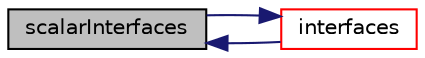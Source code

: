 digraph "scalarInterfaces"
{
  bgcolor="transparent";
  edge [fontname="Helvetica",fontsize="10",labelfontname="Helvetica",labelfontsize="10"];
  node [fontname="Helvetica",fontsize="10",shape=record];
  rankdir="LR";
  Node1 [label="scalarInterfaces",height=0.2,width=0.4,color="black", fillcolor="grey75", style="filled", fontcolor="black"];
  Node1 -> Node2 [dir="back",color="midnightblue",fontsize="10",style="solid",fontname="Helvetica"];
  Node2 [label="interfaces",height=0.2,width=0.4,color="red",URL="$a00148.html#a3a1ef4a53bac020e201d4cb80eedd462",tooltip="Return a list of pointers for each patch field with only those. "];
  Node2 -> Node1 [dir="back",color="midnightblue",fontsize="10",style="solid",fontname="Helvetica"];
}
